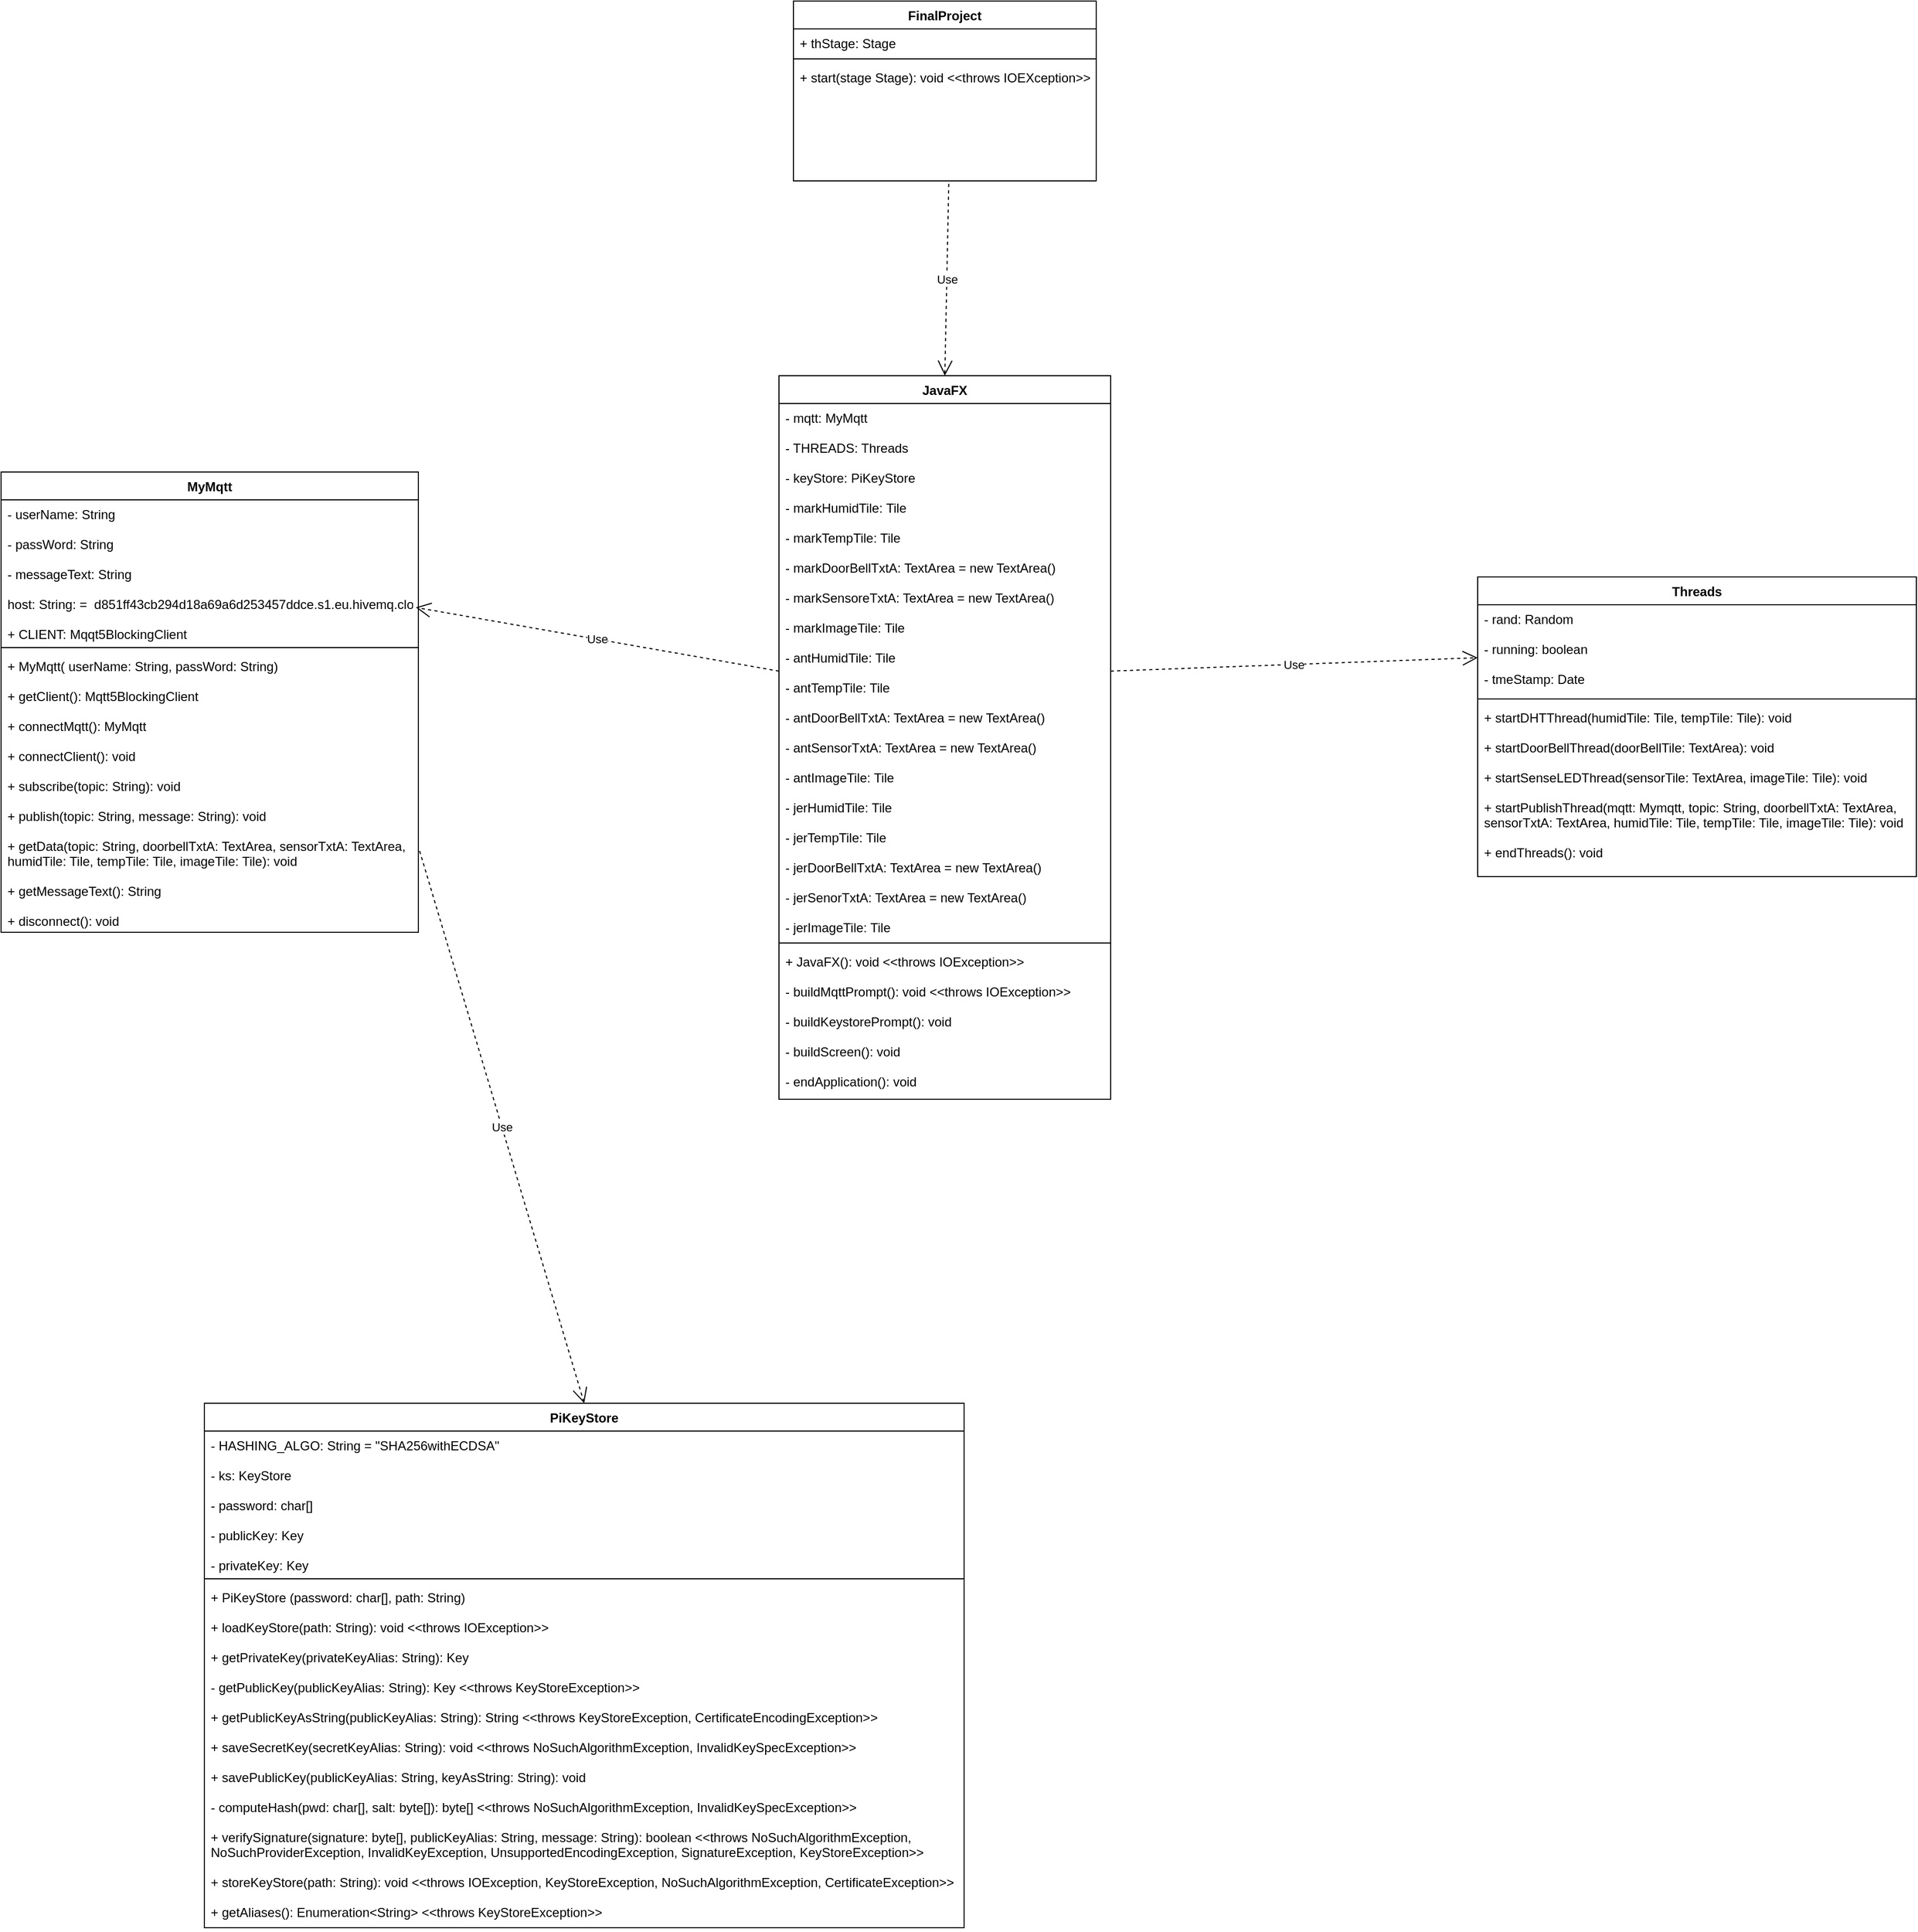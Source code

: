 <mxfile version="20.2.3" type="device"><diagram id="C5RBs43oDa-KdzZeNtuy" name="Page-1"><mxGraphModel dx="1622" dy="2034" grid="1" gridSize="10" guides="1" tooltips="1" connect="1" arrows="1" fold="1" page="1" pageScale="1" pageWidth="827" pageHeight="1169" math="0" shadow="0"><root><mxCell id="WIyWlLk6GJQsqaUBKTNV-0"/><mxCell id="WIyWlLk6GJQsqaUBKTNV-1" parent="WIyWlLk6GJQsqaUBKTNV-0"/><mxCell id="oP_dvb5U3kOkWvQjC9NP-2" value="FinalProject" style="swimlane;fontStyle=1;align=center;verticalAlign=top;childLayout=stackLayout;horizontal=1;startSize=26;horizontalStack=0;resizeParent=1;resizeParentMax=0;resizeLast=0;collapsible=1;marginBottom=0;" parent="WIyWlLk6GJQsqaUBKTNV-1" vertex="1"><mxGeometry x="840.5" y="-340" width="283" height="168" as="geometry"/></mxCell><mxCell id="oP_dvb5U3kOkWvQjC9NP-3" value="+ thStage: Stage" style="text;strokeColor=none;fillColor=none;align=left;verticalAlign=top;spacingLeft=4;spacingRight=4;overflow=hidden;rotatable=0;points=[[0,0.5],[1,0.5]];portConstraint=eastwest;" parent="oP_dvb5U3kOkWvQjC9NP-2" vertex="1"><mxGeometry y="26" width="283" height="24" as="geometry"/></mxCell><mxCell id="oP_dvb5U3kOkWvQjC9NP-4" value="" style="line;strokeWidth=1;fillColor=none;align=left;verticalAlign=middle;spacingTop=-1;spacingLeft=3;spacingRight=3;rotatable=0;labelPosition=right;points=[];portConstraint=eastwest;strokeColor=inherit;" parent="oP_dvb5U3kOkWvQjC9NP-2" vertex="1"><mxGeometry y="50" width="283" height="8" as="geometry"/></mxCell><mxCell id="oP_dvb5U3kOkWvQjC9NP-5" value="+ start(stage Stage): void &lt;&lt;throws IOEXception&gt;&gt;" style="text;strokeColor=none;fillColor=none;align=left;verticalAlign=top;spacingLeft=4;spacingRight=4;overflow=hidden;rotatable=0;points=[[0,0.5],[1,0.5]];portConstraint=eastwest;fontStyle=0" parent="oP_dvb5U3kOkWvQjC9NP-2" vertex="1"><mxGeometry y="58" width="283" height="110" as="geometry"/></mxCell><mxCell id="oP_dvb5U3kOkWvQjC9NP-6" value="JavaFX" style="swimlane;fontStyle=1;align=center;verticalAlign=top;childLayout=stackLayout;horizontal=1;startSize=26;horizontalStack=0;resizeParent=1;resizeParentMax=0;resizeLast=0;collapsible=1;marginBottom=0;" parent="WIyWlLk6GJQsqaUBKTNV-1" vertex="1"><mxGeometry x="827" y="10" width="310" height="676" as="geometry"/></mxCell><mxCell id="oP_dvb5U3kOkWvQjC9NP-7" value="- mqtt: MyMqtt&#10;&#10;- THREADS: Threads&#10;&#10;- keyStore: PiKeyStore&#10;&#10;- markHumidTile: Tile&#10;&#10;- markTempTile: Tile&#10;&#10;- markDoorBellTxtA: TextArea = new TextArea()&#10;&#10;- markSensoreTxtA: TextArea = new TextArea()&#10;&#10;- markImageTile: Tile&#10;&#10;- antHumidTile: Tile&#10;&#10;- antTempTile: Tile&#10;&#10;- antDoorBellTxtA: TextArea = new TextArea()&#10;&#10;- antSensorTxtA: TextArea = new TextArea()&#10;&#10;- antImageTile: Tile&#10;&#10;- jerHumidTile: Tile&#10;&#10;- jerTempTile: Tile&#10;&#10;- jerDoorBellTxtA: TextArea = new TextArea()&#10;&#10;- jerSenorTxtA: TextArea = new TextArea()&#10;&#10;- jerImageTile: Tile" style="text;strokeColor=none;fillColor=none;align=left;verticalAlign=top;spacingLeft=4;spacingRight=4;overflow=hidden;rotatable=0;points=[[0,0.5],[1,0.5]];portConstraint=eastwest;" parent="oP_dvb5U3kOkWvQjC9NP-6" vertex="1"><mxGeometry y="26" width="310" height="500" as="geometry"/></mxCell><mxCell id="oP_dvb5U3kOkWvQjC9NP-8" value="" style="line;strokeWidth=1;fillColor=none;align=left;verticalAlign=middle;spacingTop=-1;spacingLeft=3;spacingRight=3;rotatable=0;labelPosition=right;points=[];portConstraint=eastwest;strokeColor=inherit;" parent="oP_dvb5U3kOkWvQjC9NP-6" vertex="1"><mxGeometry y="526" width="310" height="8" as="geometry"/></mxCell><mxCell id="oP_dvb5U3kOkWvQjC9NP-9" value="+ JavaFX(): void &lt;&lt;throws IOException&gt;&gt;&#10;&#10;- buildMqttPrompt(): void &lt;&lt;throws IOException&gt;&gt;&#10;&#10;- buildKeystorePrompt(): void&#10;&#10;- buildScreen(): void&#10;&#10;- endApplication(): void" style="text;strokeColor=none;fillColor=none;align=left;verticalAlign=top;spacingLeft=4;spacingRight=4;overflow=hidden;rotatable=0;points=[[0,0.5],[1,0.5]];portConstraint=eastwest;fontStyle=0" parent="oP_dvb5U3kOkWvQjC9NP-6" vertex="1"><mxGeometry y="534" width="310" height="142" as="geometry"/></mxCell><mxCell id="oP_dvb5U3kOkWvQjC9NP-16" value="MyMqtt" style="swimlane;fontStyle=1;align=center;verticalAlign=top;childLayout=stackLayout;horizontal=1;startSize=26;horizontalStack=0;resizeParent=1;resizeParentMax=0;resizeLast=0;collapsible=1;marginBottom=0;" parent="WIyWlLk6GJQsqaUBKTNV-1" vertex="1"><mxGeometry x="100" y="100" width="390" height="430" as="geometry"><mxRectangle x="200" y="210" width="70" height="30" as="alternateBounds"/></mxGeometry></mxCell><mxCell id="oP_dvb5U3kOkWvQjC9NP-17" value="- userName: String&#10;&#10;- passWord: String&#10;&#10;- messageText: String&#10;&#10;host: String: =  d851ff43cb294d18a69a6d253457ddce.s1.eu.hivemq.cloud&#10;&#10;+ CLIENT: Mqqt5BlockingClient" style="text;strokeColor=none;fillColor=none;align=left;verticalAlign=top;spacingLeft=4;spacingRight=4;overflow=hidden;rotatable=0;points=[[0,0.5],[1,0.5]];portConstraint=eastwest;" parent="oP_dvb5U3kOkWvQjC9NP-16" vertex="1"><mxGeometry y="26" width="390" height="134" as="geometry"/></mxCell><mxCell id="oP_dvb5U3kOkWvQjC9NP-18" value="" style="line;strokeWidth=1;fillColor=none;align=left;verticalAlign=middle;spacingTop=-1;spacingLeft=3;spacingRight=3;rotatable=0;labelPosition=right;points=[];portConstraint=eastwest;strokeColor=inherit;" parent="oP_dvb5U3kOkWvQjC9NP-16" vertex="1"><mxGeometry y="160" width="390" height="8" as="geometry"/></mxCell><mxCell id="oP_dvb5U3kOkWvQjC9NP-19" value="+ MyMqtt( userName: String, passWord: String)&#10;&#10;+ getClient(): Mqtt5BlockingClient&#10;&#10;+ connectMqtt(): MyMqtt&#10;&#10;+ connectClient(): void&#10;&#10;+ subscribe(topic: String): void&#10;&#10;+ publish(topic: String, message: String): void&#10;&#10;+ getData(topic: String, doorbellTxtA: TextArea, sensorTxtA: TextArea, &#10;humidTile: Tile, tempTile: Tile, imageTile: Tile): void&#10;&#10;+ getMessageText(): String&#10;&#10;+ disconnect(): void" style="text;strokeColor=none;fillColor=none;align=left;verticalAlign=top;spacingLeft=4;spacingRight=4;overflow=hidden;rotatable=0;points=[[0,0.5],[1,0.5]];portConstraint=eastwest;" parent="oP_dvb5U3kOkWvQjC9NP-16" vertex="1"><mxGeometry y="168" width="390" height="262" as="geometry"/></mxCell><mxCell id="oP_dvb5U3kOkWvQjC9NP-20" value="PiKeyStore" style="swimlane;fontStyle=1;align=center;verticalAlign=top;childLayout=stackLayout;horizontal=1;startSize=26;horizontalStack=0;resizeParent=1;resizeParentMax=0;resizeLast=0;collapsible=1;marginBottom=0;" parent="WIyWlLk6GJQsqaUBKTNV-1" vertex="1"><mxGeometry x="290" y="970" width="710" height="490" as="geometry"/></mxCell><mxCell id="oP_dvb5U3kOkWvQjC9NP-21" value="- HASHING_ALGO: String = &quot;SHA256withECDSA&quot;&#10;&#10;- ks: KeyStore&#10;&#10;- password: char[]&#10;&#10;- publicKey: Key&#10;&#10;- privateKey: Key&#10;" style="text;strokeColor=none;fillColor=none;align=left;verticalAlign=top;spacingLeft=4;spacingRight=4;overflow=hidden;rotatable=0;points=[[0,0.5],[1,0.5]];portConstraint=eastwest;" parent="oP_dvb5U3kOkWvQjC9NP-20" vertex="1"><mxGeometry y="26" width="710" height="134" as="geometry"/></mxCell><mxCell id="oP_dvb5U3kOkWvQjC9NP-22" value="" style="line;strokeWidth=1;fillColor=none;align=left;verticalAlign=middle;spacingTop=-1;spacingLeft=3;spacingRight=3;rotatable=0;labelPosition=right;points=[];portConstraint=eastwest;strokeColor=inherit;" parent="oP_dvb5U3kOkWvQjC9NP-20" vertex="1"><mxGeometry y="160" width="710" height="8" as="geometry"/></mxCell><mxCell id="oP_dvb5U3kOkWvQjC9NP-23" value="+ PiKeyStore (password: char[], path: String)&#10;&#10;+ loadKeyStore(path: String): void &lt;&lt;throws IOException&gt;&gt;&#10;&#10;+ getPrivateKey(privateKeyAlias: String): Key&#10;&#10;- getPublicKey(publicKeyAlias: String): Key &lt;&lt;throws KeyStoreException&gt;&gt;&#10;&#10;+ getPublicKeyAsString(publicKeyAlias: String): String &lt;&lt;throws KeyStoreException, CertificateEncodingException&gt;&gt;&#10;&#10;+ saveSecretKey(secretKeyAlias: String): void &lt;&lt;throws NoSuchAlgorithmException, InvalidKeySpecException&gt;&gt;&#10;&#10;+ savePublicKey(publicKeyAlias: String, keyAsString: String): void&#10;&#10;- computeHash(pwd: char[], salt: byte[]): byte[] &lt;&lt;throws NoSuchAlgorithmException, InvalidKeySpecException&gt;&gt;&#10;&#10;+ verifySignature(signature: byte[], publicKeyAlias: String, message: String): boolean &lt;&lt;throws NoSuchAlgorithmException,&#10;NoSuchProviderException, InvalidKeyException, UnsupportedEncodingException, SignatureException, KeyStoreException&gt;&gt;&#10;&#10;+ storeKeyStore(path: String): void &lt;&lt;throws IOException, KeyStoreException, NoSuchAlgorithmException, CertificateException&gt;&gt;&#10;&#10;+ getAliases(): Enumeration&lt;String&gt; &lt;&lt;throws KeyStoreException&gt;&gt;" style="text;strokeColor=none;fillColor=none;align=left;verticalAlign=top;spacingLeft=4;spacingRight=4;overflow=hidden;rotatable=0;points=[[0,0.5],[1,0.5]];portConstraint=eastwest;" parent="oP_dvb5U3kOkWvQjC9NP-20" vertex="1"><mxGeometry y="168" width="710" height="322" as="geometry"/></mxCell><mxCell id="oP_dvb5U3kOkWvQjC9NP-24" value="Threads" style="swimlane;fontStyle=1;align=center;verticalAlign=top;childLayout=stackLayout;horizontal=1;startSize=26;horizontalStack=0;resizeParent=1;resizeParentMax=0;resizeLast=0;collapsible=1;marginBottom=0;" parent="WIyWlLk6GJQsqaUBKTNV-1" vertex="1"><mxGeometry x="1480" y="198" width="410" height="280" as="geometry"><mxRectangle x="480" y="210" width="90" height="30" as="alternateBounds"/></mxGeometry></mxCell><mxCell id="oP_dvb5U3kOkWvQjC9NP-25" value="- rand: Random&#10;&#10;- running: boolean&#10;&#10;- tmeStamp: Date" style="text;strokeColor=none;fillColor=none;align=left;verticalAlign=top;spacingLeft=4;spacingRight=4;overflow=hidden;rotatable=0;points=[[0,0.5],[1,0.5]];portConstraint=eastwest;" parent="oP_dvb5U3kOkWvQjC9NP-24" vertex="1"><mxGeometry y="26" width="410" height="84" as="geometry"/></mxCell><mxCell id="oP_dvb5U3kOkWvQjC9NP-26" value="" style="line;strokeWidth=1;fillColor=none;align=left;verticalAlign=middle;spacingTop=-1;spacingLeft=3;spacingRight=3;rotatable=0;labelPosition=right;points=[];portConstraint=eastwest;strokeColor=inherit;" parent="oP_dvb5U3kOkWvQjC9NP-24" vertex="1"><mxGeometry y="110" width="410" height="8" as="geometry"/></mxCell><mxCell id="oP_dvb5U3kOkWvQjC9NP-27" value="+ startDHTThread(humidTile: Tile, tempTile: Tile): void&#10;&#10;+ startDoorBellThread(doorBellTile: TextArea): void&#10;&#10;+ startSenseLEDThread(sensorTile: TextArea, imageTile: Tile): void&#10;&#10;+ startPublishThread(mqtt: Mymqtt, topic: String, doorbellTxtA: TextArea, &#10;sensorTxtA: TextArea, humidTile: Tile, tempTile: Tile, imageTile: Tile): void&#10;&#10;+ endThreads(): void" style="text;strokeColor=none;fillColor=none;align=left;verticalAlign=top;spacingLeft=4;spacingRight=4;overflow=hidden;rotatable=0;points=[[0,0.5],[1,0.5]];portConstraint=eastwest;" parent="oP_dvb5U3kOkWvQjC9NP-24" vertex="1"><mxGeometry y="118" width="410" height="162" as="geometry"/></mxCell><mxCell id="oP_dvb5U3kOkWvQjC9NP-37" value="Use" style="endArrow=open;endSize=12;dashed=1;html=1;rounded=0;exitX=0;exitY=0.5;exitDx=0;exitDy=0;entryX=0.994;entryY=0.75;entryDx=0;entryDy=0;entryPerimeter=0;" parent="WIyWlLk6GJQsqaUBKTNV-1" source="oP_dvb5U3kOkWvQjC9NP-7" target="oP_dvb5U3kOkWvQjC9NP-17" edge="1"><mxGeometry width="160" relative="1" as="geometry"><mxPoint x="280" y="159" as="sourcePoint"/><mxPoint x="220" y="280" as="targetPoint"/></mxGeometry></mxCell><mxCell id="oP_dvb5U3kOkWvQjC9NP-38" value="Use" style="endArrow=open;endSize=12;dashed=1;html=1;rounded=0;exitX=1.003;exitY=0.71;exitDx=0;exitDy=0;entryX=0.5;entryY=0;entryDx=0;entryDy=0;exitPerimeter=0;" parent="WIyWlLk6GJQsqaUBKTNV-1" source="oP_dvb5U3kOkWvQjC9NP-19" target="oP_dvb5U3kOkWvQjC9NP-20" edge="1"><mxGeometry width="160" relative="1" as="geometry"><mxPoint x="290" y="179" as="sourcePoint"/><mxPoint x="350" y="179" as="targetPoint"/></mxGeometry></mxCell><mxCell id="XorxOFLlk23v3ySam-yY-0" value="Use" style="endArrow=open;endSize=12;dashed=1;html=1;rounded=0;exitX=0.513;exitY=1.025;exitDx=0;exitDy=0;entryX=0.5;entryY=0;entryDx=0;entryDy=0;exitPerimeter=0;" edge="1" parent="WIyWlLk6GJQsqaUBKTNV-1" source="oP_dvb5U3kOkWvQjC9NP-5" target="oP_dvb5U3kOkWvQjC9NP-6"><mxGeometry width="160" relative="1" as="geometry"><mxPoint x="450" y="150" as="sourcePoint"/><mxPoint x="353.88" y="184.2" as="targetPoint"/></mxGeometry></mxCell><mxCell id="XorxOFLlk23v3ySam-yY-2" value="Use" style="endArrow=open;endSize=12;dashed=1;html=1;rounded=0;exitX=1;exitY=0.5;exitDx=0;exitDy=0;" edge="1" parent="WIyWlLk6GJQsqaUBKTNV-1" source="oP_dvb5U3kOkWvQjC9NP-7" target="oP_dvb5U3kOkWvQjC9NP-25"><mxGeometry width="160" relative="1" as="geometry"><mxPoint x="580" y="310" as="sourcePoint"/><mxPoint x="582.92" y="369" as="targetPoint"/></mxGeometry></mxCell></root></mxGraphModel></diagram></mxfile>